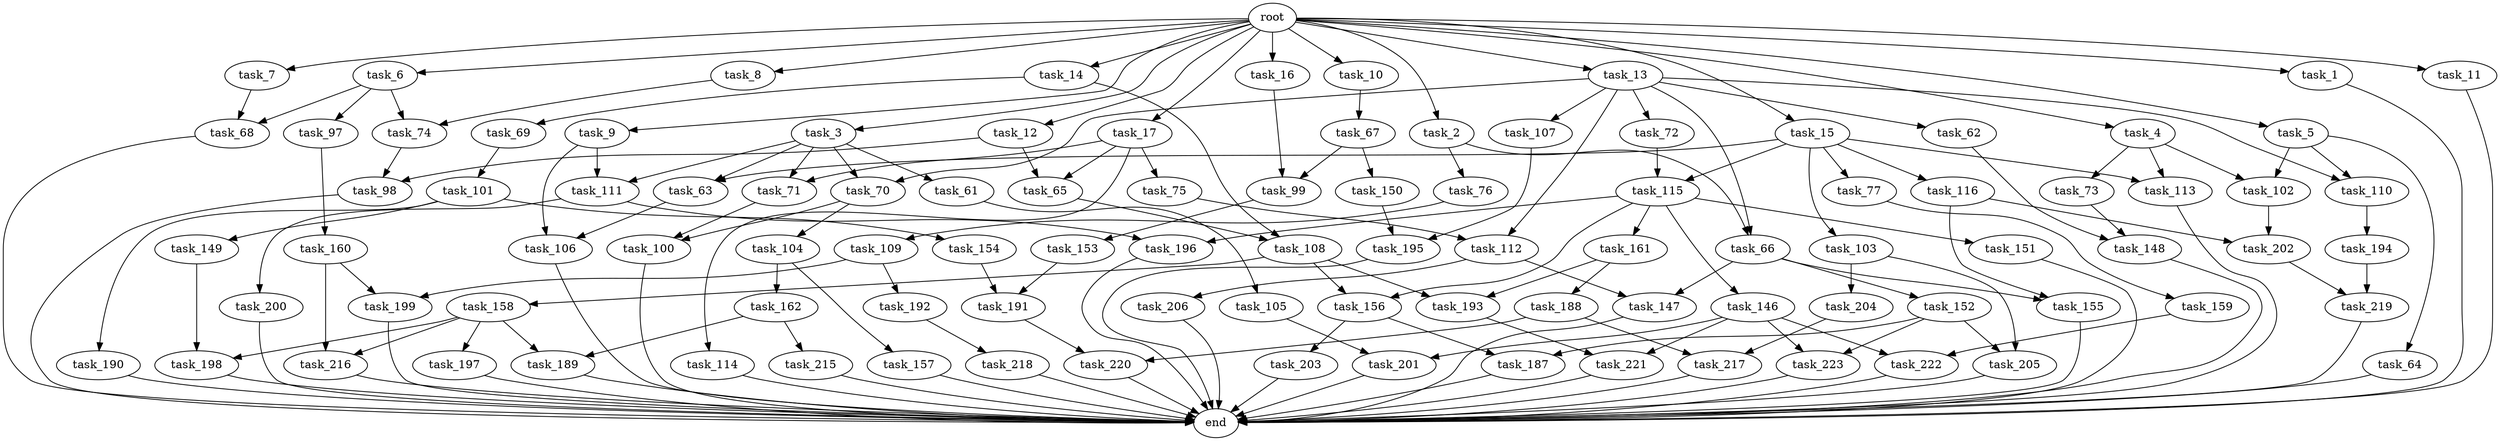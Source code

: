 digraph G {
  task_116 [size="34359738368.000000"];
  task_105 [size="549755813888.000000"];
  task_15 [size="1024.000000"];
  task_102 [size="910533066752.000000"];
  task_153 [size="549755813888.000000"];
  task_191 [size="730144440320.000000"];
  task_7 [size="1024.000000"];
  task_104 [size="858993459200.000000"];
  task_220 [size="214748364800.000000"];
  task_197 [size="77309411328.000000"];
  task_75 [size="309237645312.000000"];
  task_154 [size="34359738368.000000"];
  task_106 [size="893353197568.000000"];
  task_204 [size="214748364800.000000"];
  task_196 [size="1168231104512.000000"];
  task_98 [size="386547056640.000000"];
  task_9 [size="1024.000000"];
  task_155 [size="1073741824000.000000"];
  task_216 [size="498216206336.000000"];
  task_112 [size="446676598784.000000"];
  task_147 [size="352187318272.000000"];
  task_217 [size="352187318272.000000"];
  task_73 [size="695784701952.000000"];
  task_64 [size="214748364800.000000"];
  task_77 [size="34359738368.000000"];
  task_198 [size="773094113280.000000"];
  task_65 [size="618475290624.000000"];
  task_150 [size="549755813888.000000"];
  task_222 [size="558345748480.000000"];
  task_188 [size="34359738368.000000"];
  task_63 [size="343597383680.000000"];
  task_68 [size="274877906944.000000"];
  task_115 [size="111669149696.000000"];
  task_206 [size="137438953472.000000"];
  task_160 [size="214748364800.000000"];
  task_190 [size="34359738368.000000"];
  task_61 [size="309237645312.000000"];
  task_109 [size="420906795008.000000"];
  task_156 [size="1408749273088.000000"];
  task_1 [size="1024.000000"];
  task_159 [size="695784701952.000000"];
  task_187 [size="446676598784.000000"];
  task_157 [size="77309411328.000000"];
  task_11 [size="1024.000000"];
  task_97 [size="137438953472.000000"];
  task_201 [size="841813590016.000000"];
  task_189 [size="214748364800.000000"];
  task_69 [size="34359738368.000000"];
  task_162 [size="77309411328.000000"];
  task_99 [size="627065225216.000000"];
  task_146 [size="858993459200.000000"];
  task_194 [size="420906795008.000000"];
  task_62 [size="309237645312.000000"];
  task_66 [size="386547056640.000000"];
  task_148 [size="455266533376.000000"];
  task_161 [size="858993459200.000000"];
  task_195 [size="773094113280.000000"];
  end [size="0.000000"];
  task_192 [size="34359738368.000000"];
  task_4 [size="1024.000000"];
  task_10 [size="1024.000000"];
  task_193 [size="584115552256.000000"];
  task_158 [size="549755813888.000000"];
  task_8 [size="1024.000000"];
  task_100 [size="1554778161152.000000"];
  task_70 [size="618475290624.000000"];
  task_71 [size="618475290624.000000"];
  task_67 [size="34359738368.000000"];
  task_14 [size="1024.000000"];
  task_12 [size="1024.000000"];
  task_13 [size="1024.000000"];
  task_223 [size="730144440320.000000"];
  task_108 [size="584115552256.000000"];
  task_3 [size="1024.000000"];
  task_114 [size="309237645312.000000"];
  task_218 [size="695784701952.000000"];
  task_103 [size="34359738368.000000"];
  task_113 [size="730144440320.000000"];
  task_6 [size="1024.000000"];
  task_203 [size="137438953472.000000"];
  task_2 [size="1024.000000"];
  task_221 [size="635655159808.000000"];
  task_219 [size="498216206336.000000"];
  task_107 [size="309237645312.000000"];
  task_72 [size="309237645312.000000"];
  task_74 [size="446676598784.000000"];
  task_149 [size="34359738368.000000"];
  task_17 [size="1024.000000"];
  task_76 [size="77309411328.000000"];
  task_202 [size="996432412672.000000"];
  task_200 [size="309237645312.000000"];
  root [size="0.000000"];
  task_205 [size="523986010112.000000"];
  task_101 [size="858993459200.000000"];
  task_16 [size="1024.000000"];
  task_199 [size="455266533376.000000"];
  task_152 [size="214748364800.000000"];
  task_5 [size="1024.000000"];
  task_215 [size="137438953472.000000"];
  task_110 [size="523986010112.000000"];
  task_111 [size="343597383680.000000"];
  task_151 [size="858993459200.000000"];

  task_116 -> task_155 [size="838860800.000000"];
  task_116 -> task_202 [size="838860800.000000"];
  task_105 -> task_201 [size="411041792.000000"];
  task_15 -> task_116 [size="33554432.000000"];
  task_15 -> task_63 [size="33554432.000000"];
  task_15 -> task_103 [size="33554432.000000"];
  task_15 -> task_113 [size="33554432.000000"];
  task_15 -> task_77 [size="33554432.000000"];
  task_15 -> task_115 [size="33554432.000000"];
  task_102 -> task_202 [size="134217728.000000"];
  task_153 -> task_191 [size="411041792.000000"];
  task_191 -> task_220 [size="75497472.000000"];
  task_7 -> task_68 [size="134217728.000000"];
  task_104 -> task_162 [size="75497472.000000"];
  task_104 -> task_157 [size="75497472.000000"];
  task_220 -> end [size="1.000000"];
  task_197 -> end [size="1.000000"];
  task_75 -> task_112 [size="134217728.000000"];
  task_154 -> task_191 [size="301989888.000000"];
  task_106 -> end [size="1.000000"];
  task_204 -> task_217 [size="209715200.000000"];
  task_196 -> end [size="1.000000"];
  task_98 -> end [size="1.000000"];
  task_9 -> task_111 [size="33554432.000000"];
  task_9 -> task_106 [size="33554432.000000"];
  task_155 -> end [size="1.000000"];
  task_216 -> end [size="1.000000"];
  task_112 -> task_206 [size="134217728.000000"];
  task_112 -> task_147 [size="134217728.000000"];
  task_147 -> end [size="1.000000"];
  task_217 -> end [size="1.000000"];
  task_73 -> task_148 [size="411041792.000000"];
  task_64 -> end [size="1.000000"];
  task_77 -> task_159 [size="679477248.000000"];
  task_198 -> end [size="1.000000"];
  task_65 -> task_108 [size="536870912.000000"];
  task_150 -> task_195 [size="75497472.000000"];
  task_222 -> end [size="1.000000"];
  task_188 -> task_217 [size="134217728.000000"];
  task_188 -> task_220 [size="134217728.000000"];
  task_63 -> task_106 [size="838860800.000000"];
  task_68 -> end [size="1.000000"];
  task_115 -> task_156 [size="838860800.000000"];
  task_115 -> task_146 [size="838860800.000000"];
  task_115 -> task_151 [size="838860800.000000"];
  task_115 -> task_196 [size="838860800.000000"];
  task_115 -> task_161 [size="838860800.000000"];
  task_206 -> end [size="1.000000"];
  task_160 -> task_199 [size="411041792.000000"];
  task_160 -> task_216 [size="411041792.000000"];
  task_190 -> end [size="1.000000"];
  task_61 -> task_105 [size="536870912.000000"];
  task_109 -> task_199 [size="33554432.000000"];
  task_109 -> task_192 [size="33554432.000000"];
  task_156 -> task_203 [size="134217728.000000"];
  task_156 -> task_187 [size="134217728.000000"];
  task_1 -> end [size="1.000000"];
  task_159 -> task_222 [size="134217728.000000"];
  task_187 -> end [size="1.000000"];
  task_157 -> end [size="1.000000"];
  task_11 -> end [size="1.000000"];
  task_97 -> task_160 [size="209715200.000000"];
  task_201 -> end [size="1.000000"];
  task_189 -> end [size="1.000000"];
  task_69 -> task_101 [size="838860800.000000"];
  task_162 -> task_215 [size="134217728.000000"];
  task_162 -> task_189 [size="134217728.000000"];
  task_99 -> task_153 [size="536870912.000000"];
  task_146 -> task_201 [size="411041792.000000"];
  task_146 -> task_221 [size="411041792.000000"];
  task_146 -> task_222 [size="411041792.000000"];
  task_146 -> task_223 [size="411041792.000000"];
  task_194 -> task_219 [size="411041792.000000"];
  task_62 -> task_148 [size="33554432.000000"];
  task_66 -> task_147 [size="209715200.000000"];
  task_66 -> task_155 [size="209715200.000000"];
  task_66 -> task_152 [size="209715200.000000"];
  task_148 -> end [size="1.000000"];
  task_161 -> task_193 [size="33554432.000000"];
  task_161 -> task_188 [size="33554432.000000"];
  task_195 -> end [size="1.000000"];
  task_192 -> task_218 [size="679477248.000000"];
  task_4 -> task_73 [size="679477248.000000"];
  task_4 -> task_113 [size="679477248.000000"];
  task_4 -> task_102 [size="679477248.000000"];
  task_10 -> task_67 [size="33554432.000000"];
  task_193 -> task_221 [size="209715200.000000"];
  task_158 -> task_197 [size="75497472.000000"];
  task_158 -> task_189 [size="75497472.000000"];
  task_158 -> task_216 [size="75497472.000000"];
  task_158 -> task_198 [size="75497472.000000"];
  task_8 -> task_74 [size="301989888.000000"];
  task_100 -> end [size="1.000000"];
  task_70 -> task_100 [size="838860800.000000"];
  task_70 -> task_104 [size="838860800.000000"];
  task_71 -> task_100 [size="679477248.000000"];
  task_67 -> task_150 [size="536870912.000000"];
  task_67 -> task_99 [size="536870912.000000"];
  task_14 -> task_108 [size="33554432.000000"];
  task_14 -> task_69 [size="33554432.000000"];
  task_12 -> task_65 [size="301989888.000000"];
  task_12 -> task_98 [size="301989888.000000"];
  task_13 -> task_66 [size="301989888.000000"];
  task_13 -> task_112 [size="301989888.000000"];
  task_13 -> task_70 [size="301989888.000000"];
  task_13 -> task_110 [size="301989888.000000"];
  task_13 -> task_107 [size="301989888.000000"];
  task_13 -> task_72 [size="301989888.000000"];
  task_13 -> task_62 [size="301989888.000000"];
  task_223 -> end [size="1.000000"];
  task_108 -> task_158 [size="536870912.000000"];
  task_108 -> task_156 [size="536870912.000000"];
  task_108 -> task_193 [size="536870912.000000"];
  task_3 -> task_63 [size="301989888.000000"];
  task_3 -> task_71 [size="301989888.000000"];
  task_3 -> task_111 [size="301989888.000000"];
  task_3 -> task_70 [size="301989888.000000"];
  task_3 -> task_61 [size="301989888.000000"];
  task_114 -> end [size="1.000000"];
  task_218 -> end [size="1.000000"];
  task_103 -> task_204 [size="209715200.000000"];
  task_103 -> task_205 [size="209715200.000000"];
  task_113 -> end [size="1.000000"];
  task_6 -> task_97 [size="134217728.000000"];
  task_6 -> task_68 [size="134217728.000000"];
  task_6 -> task_74 [size="134217728.000000"];
  task_203 -> end [size="1.000000"];
  task_2 -> task_66 [size="75497472.000000"];
  task_2 -> task_76 [size="75497472.000000"];
  task_221 -> end [size="1.000000"];
  task_219 -> end [size="1.000000"];
  task_107 -> task_195 [size="679477248.000000"];
  task_72 -> task_115 [size="75497472.000000"];
  task_74 -> task_98 [size="75497472.000000"];
  task_149 -> task_198 [size="679477248.000000"];
  task_17 -> task_65 [size="301989888.000000"];
  task_17 -> task_75 [size="301989888.000000"];
  task_17 -> task_114 [size="301989888.000000"];
  task_17 -> task_71 [size="301989888.000000"];
  task_76 -> task_109 [size="411041792.000000"];
  task_202 -> task_219 [size="75497472.000000"];
  task_200 -> end [size="1.000000"];
  root -> task_13 [size="1.000000"];
  root -> task_17 [size="1.000000"];
  root -> task_3 [size="1.000000"];
  root -> task_4 [size="1.000000"];
  root -> task_11 [size="1.000000"];
  root -> task_15 [size="1.000000"];
  root -> task_10 [size="1.000000"];
  root -> task_6 [size="1.000000"];
  root -> task_9 [size="1.000000"];
  root -> task_8 [size="1.000000"];
  root -> task_2 [size="1.000000"];
  root -> task_1 [size="1.000000"];
  root -> task_5 [size="1.000000"];
  root -> task_7 [size="1.000000"];
  root -> task_16 [size="1.000000"];
  root -> task_14 [size="1.000000"];
  root -> task_12 [size="1.000000"];
  task_205 -> end [size="1.000000"];
  task_101 -> task_149 [size="33554432.000000"];
  task_101 -> task_154 [size="33554432.000000"];
  task_101 -> task_190 [size="33554432.000000"];
  task_16 -> task_99 [size="75497472.000000"];
  task_199 -> end [size="1.000000"];
  task_152 -> task_223 [size="301989888.000000"];
  task_152 -> task_187 [size="301989888.000000"];
  task_152 -> task_205 [size="301989888.000000"];
  task_5 -> task_110 [size="209715200.000000"];
  task_5 -> task_64 [size="209715200.000000"];
  task_5 -> task_102 [size="209715200.000000"];
  task_215 -> end [size="1.000000"];
  task_110 -> task_194 [size="411041792.000000"];
  task_111 -> task_200 [size="301989888.000000"];
  task_111 -> task_196 [size="301989888.000000"];
  task_151 -> end [size="1.000000"];
}
